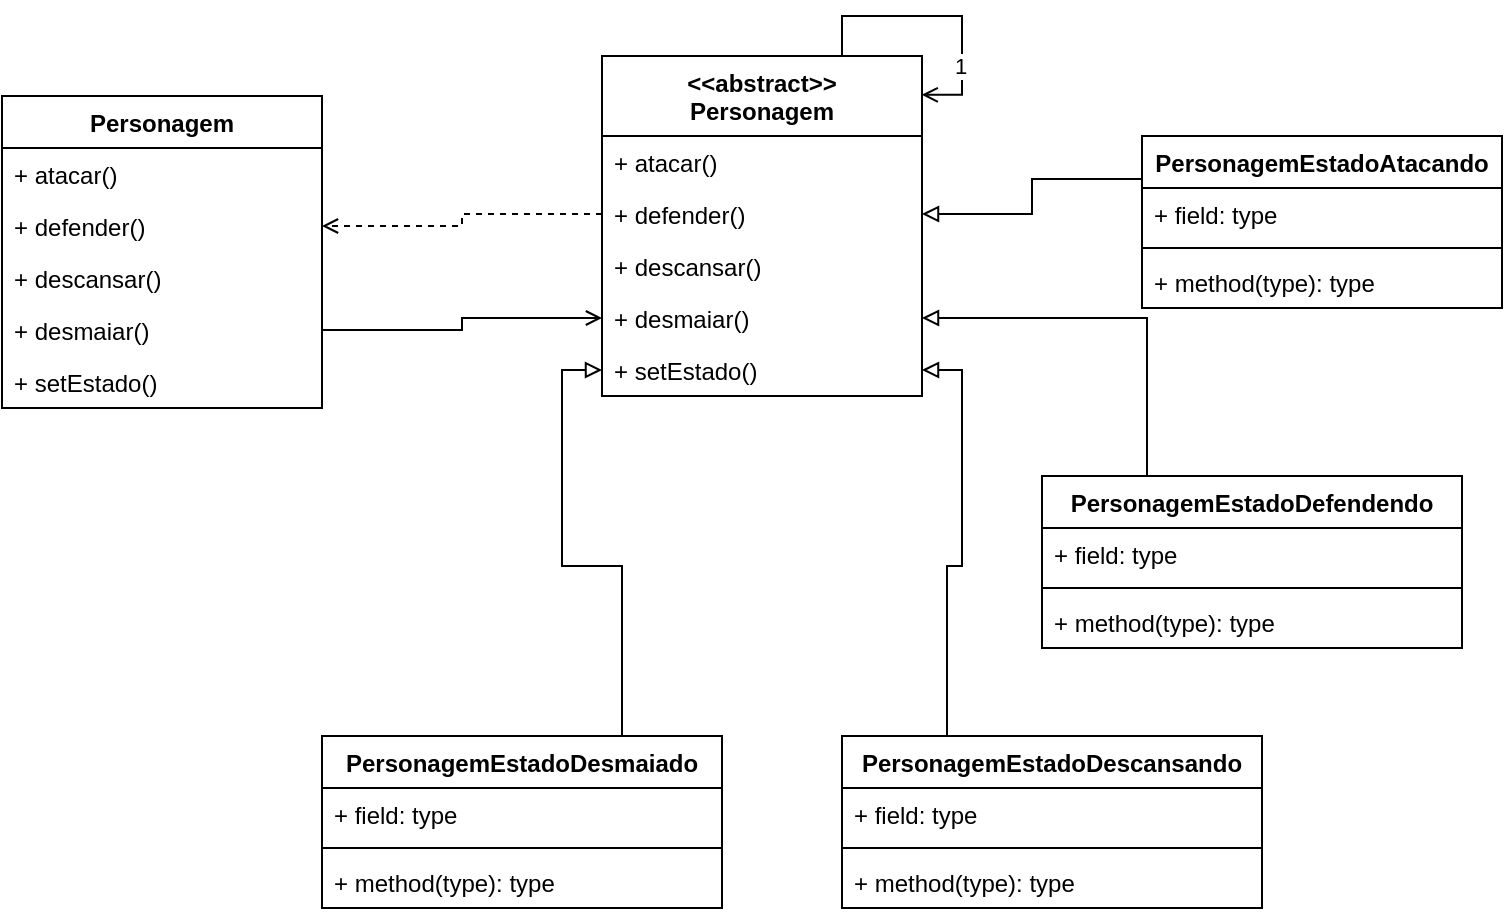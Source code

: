 <mxfile version="28.2.7">
  <diagram name="Página-1" id="BfLfcCVAmxBujVvqr6wL">
    <mxGraphModel dx="546" dy="953" grid="1" gridSize="10" guides="1" tooltips="1" connect="1" arrows="1" fold="1" page="1" pageScale="1" pageWidth="827" pageHeight="1169" math="0" shadow="0">
      <root>
        <mxCell id="0" />
        <mxCell id="1" parent="0" />
        <mxCell id="r1RoZokKgoA_PLiVhw59-5" value="Personagem" style="swimlane;fontStyle=1;align=center;verticalAlign=top;childLayout=stackLayout;horizontal=1;startSize=26;horizontalStack=0;resizeParent=1;resizeParentMax=0;resizeLast=0;collapsible=1;marginBottom=0;whiteSpace=wrap;html=1;" vertex="1" parent="1">
          <mxGeometry x="40" y="230" width="160" height="156" as="geometry" />
        </mxCell>
        <mxCell id="r1RoZokKgoA_PLiVhw59-6" value="+ atacar()" style="text;strokeColor=none;fillColor=none;align=left;verticalAlign=top;spacingLeft=4;spacingRight=4;overflow=hidden;rotatable=0;points=[[0,0.5],[1,0.5]];portConstraint=eastwest;whiteSpace=wrap;html=1;" vertex="1" parent="r1RoZokKgoA_PLiVhw59-5">
          <mxGeometry y="26" width="160" height="26" as="geometry" />
        </mxCell>
        <mxCell id="r1RoZokKgoA_PLiVhw59-8" value="+ defender()" style="text;strokeColor=none;fillColor=none;align=left;verticalAlign=top;spacingLeft=4;spacingRight=4;overflow=hidden;rotatable=0;points=[[0,0.5],[1,0.5]];portConstraint=eastwest;whiteSpace=wrap;html=1;" vertex="1" parent="r1RoZokKgoA_PLiVhw59-5">
          <mxGeometry y="52" width="160" height="26" as="geometry" />
        </mxCell>
        <mxCell id="r1RoZokKgoA_PLiVhw59-9" value="+ descansar()" style="text;strokeColor=none;fillColor=none;align=left;verticalAlign=top;spacingLeft=4;spacingRight=4;overflow=hidden;rotatable=0;points=[[0,0.5],[1,0.5]];portConstraint=eastwest;whiteSpace=wrap;html=1;" vertex="1" parent="r1RoZokKgoA_PLiVhw59-5">
          <mxGeometry y="78" width="160" height="26" as="geometry" />
        </mxCell>
        <mxCell id="r1RoZokKgoA_PLiVhw59-10" value="+ desmaiar()" style="text;strokeColor=none;fillColor=none;align=left;verticalAlign=top;spacingLeft=4;spacingRight=4;overflow=hidden;rotatable=0;points=[[0,0.5],[1,0.5]];portConstraint=eastwest;whiteSpace=wrap;html=1;" vertex="1" parent="r1RoZokKgoA_PLiVhw59-5">
          <mxGeometry y="104" width="160" height="26" as="geometry" />
        </mxCell>
        <mxCell id="r1RoZokKgoA_PLiVhw59-11" value="+ setEstado()" style="text;strokeColor=none;fillColor=none;align=left;verticalAlign=top;spacingLeft=4;spacingRight=4;overflow=hidden;rotatable=0;points=[[0,0.5],[1,0.5]];portConstraint=eastwest;whiteSpace=wrap;html=1;" vertex="1" parent="r1RoZokKgoA_PLiVhw59-5">
          <mxGeometry y="130" width="160" height="26" as="geometry" />
        </mxCell>
        <mxCell id="r1RoZokKgoA_PLiVhw59-39" style="edgeStyle=orthogonalEdgeStyle;rounded=0;orthogonalLoop=1;jettySize=auto;html=1;exitX=0.75;exitY=0;exitDx=0;exitDy=0;entryX=0.999;entryY=0.114;entryDx=0;entryDy=0;entryPerimeter=0;endArrow=open;endFill=0;" edge="1" parent="1" source="r1RoZokKgoA_PLiVhw59-12" target="r1RoZokKgoA_PLiVhw59-12">
          <mxGeometry relative="1" as="geometry">
            <mxPoint x="511.176" y="230" as="targetPoint" />
          </mxGeometry>
        </mxCell>
        <mxCell id="r1RoZokKgoA_PLiVhw59-40" value="1" style="edgeLabel;html=1;align=center;verticalAlign=middle;resizable=0;points=[];" vertex="1" connectable="0" parent="r1RoZokKgoA_PLiVhw59-39">
          <mxGeometry x="0.508" y="-1" relative="1" as="geometry">
            <mxPoint as="offset" />
          </mxGeometry>
        </mxCell>
        <mxCell id="r1RoZokKgoA_PLiVhw59-12" value="&lt;div&gt;&amp;lt;&amp;lt;abstract&amp;gt;&amp;gt;&lt;/div&gt;Personagem" style="swimlane;fontStyle=1;align=center;verticalAlign=top;childLayout=stackLayout;horizontal=1;startSize=40;horizontalStack=0;resizeParent=1;resizeParentMax=0;resizeLast=0;collapsible=1;marginBottom=0;whiteSpace=wrap;html=1;" vertex="1" parent="1">
          <mxGeometry x="340" y="210" width="160" height="170" as="geometry" />
        </mxCell>
        <mxCell id="r1RoZokKgoA_PLiVhw59-13" value="+ atacar()" style="text;strokeColor=none;fillColor=none;align=left;verticalAlign=top;spacingLeft=4;spacingRight=4;overflow=hidden;rotatable=0;points=[[0,0.5],[1,0.5]];portConstraint=eastwest;whiteSpace=wrap;html=1;" vertex="1" parent="r1RoZokKgoA_PLiVhw59-12">
          <mxGeometry y="40" width="160" height="26" as="geometry" />
        </mxCell>
        <mxCell id="r1RoZokKgoA_PLiVhw59-14" value="+ defender()" style="text;strokeColor=none;fillColor=none;align=left;verticalAlign=top;spacingLeft=4;spacingRight=4;overflow=hidden;rotatable=0;points=[[0,0.5],[1,0.5]];portConstraint=eastwest;whiteSpace=wrap;html=1;" vertex="1" parent="r1RoZokKgoA_PLiVhw59-12">
          <mxGeometry y="66" width="160" height="26" as="geometry" />
        </mxCell>
        <mxCell id="r1RoZokKgoA_PLiVhw59-15" value="+ descansar()" style="text;strokeColor=none;fillColor=none;align=left;verticalAlign=top;spacingLeft=4;spacingRight=4;overflow=hidden;rotatable=0;points=[[0,0.5],[1,0.5]];portConstraint=eastwest;whiteSpace=wrap;html=1;" vertex="1" parent="r1RoZokKgoA_PLiVhw59-12">
          <mxGeometry y="92" width="160" height="26" as="geometry" />
        </mxCell>
        <mxCell id="r1RoZokKgoA_PLiVhw59-16" value="+ desmaiar()" style="text;strokeColor=none;fillColor=none;align=left;verticalAlign=top;spacingLeft=4;spacingRight=4;overflow=hidden;rotatable=0;points=[[0,0.5],[1,0.5]];portConstraint=eastwest;whiteSpace=wrap;html=1;" vertex="1" parent="r1RoZokKgoA_PLiVhw59-12">
          <mxGeometry y="118" width="160" height="26" as="geometry" />
        </mxCell>
        <mxCell id="r1RoZokKgoA_PLiVhw59-17" value="+ setEstado()" style="text;strokeColor=none;fillColor=none;align=left;verticalAlign=top;spacingLeft=4;spacingRight=4;overflow=hidden;rotatable=0;points=[[0,0.5],[1,0.5]];portConstraint=eastwest;whiteSpace=wrap;html=1;" vertex="1" parent="r1RoZokKgoA_PLiVhw59-12">
          <mxGeometry y="144" width="160" height="26" as="geometry" />
        </mxCell>
        <mxCell id="r1RoZokKgoA_PLiVhw59-37" style="edgeStyle=orthogonalEdgeStyle;rounded=0;orthogonalLoop=1;jettySize=auto;html=1;exitX=0.75;exitY=0;exitDx=0;exitDy=0;endArrow=block;endFill=0;" edge="1" parent="1" source="r1RoZokKgoA_PLiVhw59-18" target="r1RoZokKgoA_PLiVhw59-17">
          <mxGeometry relative="1" as="geometry" />
        </mxCell>
        <mxCell id="r1RoZokKgoA_PLiVhw59-18" value="PersonagemEstadoDesmaiado" style="swimlane;fontStyle=1;align=center;verticalAlign=top;childLayout=stackLayout;horizontal=1;startSize=26;horizontalStack=0;resizeParent=1;resizeParentMax=0;resizeLast=0;collapsible=1;marginBottom=0;whiteSpace=wrap;html=1;" vertex="1" parent="1">
          <mxGeometry x="200" y="550" width="200" height="86" as="geometry" />
        </mxCell>
        <mxCell id="r1RoZokKgoA_PLiVhw59-19" value="+ field: type" style="text;strokeColor=none;fillColor=none;align=left;verticalAlign=top;spacingLeft=4;spacingRight=4;overflow=hidden;rotatable=0;points=[[0,0.5],[1,0.5]];portConstraint=eastwest;whiteSpace=wrap;html=1;" vertex="1" parent="r1RoZokKgoA_PLiVhw59-18">
          <mxGeometry y="26" width="200" height="26" as="geometry" />
        </mxCell>
        <mxCell id="r1RoZokKgoA_PLiVhw59-20" value="" style="line;strokeWidth=1;fillColor=none;align=left;verticalAlign=middle;spacingTop=-1;spacingLeft=3;spacingRight=3;rotatable=0;labelPosition=right;points=[];portConstraint=eastwest;strokeColor=inherit;" vertex="1" parent="r1RoZokKgoA_PLiVhw59-18">
          <mxGeometry y="52" width="200" height="8" as="geometry" />
        </mxCell>
        <mxCell id="r1RoZokKgoA_PLiVhw59-21" value="+ method(type): type" style="text;strokeColor=none;fillColor=none;align=left;verticalAlign=top;spacingLeft=4;spacingRight=4;overflow=hidden;rotatable=0;points=[[0,0.5],[1,0.5]];portConstraint=eastwest;whiteSpace=wrap;html=1;" vertex="1" parent="r1RoZokKgoA_PLiVhw59-18">
          <mxGeometry y="60" width="200" height="26" as="geometry" />
        </mxCell>
        <mxCell id="r1RoZokKgoA_PLiVhw59-36" style="edgeStyle=orthogonalEdgeStyle;rounded=0;orthogonalLoop=1;jettySize=auto;html=1;exitX=0.25;exitY=0;exitDx=0;exitDy=0;endArrow=block;endFill=0;" edge="1" parent="1" source="r1RoZokKgoA_PLiVhw59-22" target="r1RoZokKgoA_PLiVhw59-17">
          <mxGeometry relative="1" as="geometry" />
        </mxCell>
        <mxCell id="r1RoZokKgoA_PLiVhw59-22" value="PersonagemEstadoDescansando" style="swimlane;fontStyle=1;align=center;verticalAlign=top;childLayout=stackLayout;horizontal=1;startSize=26;horizontalStack=0;resizeParent=1;resizeParentMax=0;resizeLast=0;collapsible=1;marginBottom=0;whiteSpace=wrap;html=1;" vertex="1" parent="1">
          <mxGeometry x="460" y="550" width="210" height="86" as="geometry" />
        </mxCell>
        <mxCell id="r1RoZokKgoA_PLiVhw59-23" value="+ field: type" style="text;strokeColor=none;fillColor=none;align=left;verticalAlign=top;spacingLeft=4;spacingRight=4;overflow=hidden;rotatable=0;points=[[0,0.5],[1,0.5]];portConstraint=eastwest;whiteSpace=wrap;html=1;" vertex="1" parent="r1RoZokKgoA_PLiVhw59-22">
          <mxGeometry y="26" width="210" height="26" as="geometry" />
        </mxCell>
        <mxCell id="r1RoZokKgoA_PLiVhw59-24" value="" style="line;strokeWidth=1;fillColor=none;align=left;verticalAlign=middle;spacingTop=-1;spacingLeft=3;spacingRight=3;rotatable=0;labelPosition=right;points=[];portConstraint=eastwest;strokeColor=inherit;" vertex="1" parent="r1RoZokKgoA_PLiVhw59-22">
          <mxGeometry y="52" width="210" height="8" as="geometry" />
        </mxCell>
        <mxCell id="r1RoZokKgoA_PLiVhw59-25" value="+ method(type): type" style="text;strokeColor=none;fillColor=none;align=left;verticalAlign=top;spacingLeft=4;spacingRight=4;overflow=hidden;rotatable=0;points=[[0,0.5],[1,0.5]];portConstraint=eastwest;whiteSpace=wrap;html=1;" vertex="1" parent="r1RoZokKgoA_PLiVhw59-22">
          <mxGeometry y="60" width="210" height="26" as="geometry" />
        </mxCell>
        <mxCell id="r1RoZokKgoA_PLiVhw59-35" style="edgeStyle=orthogonalEdgeStyle;rounded=0;orthogonalLoop=1;jettySize=auto;html=1;exitX=0.25;exitY=0;exitDx=0;exitDy=0;entryX=1;entryY=0.5;entryDx=0;entryDy=0;endArrow=block;endFill=0;" edge="1" parent="1" source="r1RoZokKgoA_PLiVhw59-26" target="r1RoZokKgoA_PLiVhw59-16">
          <mxGeometry relative="1" as="geometry" />
        </mxCell>
        <mxCell id="r1RoZokKgoA_PLiVhw59-26" value="PersonagemEstadoDefendendo" style="swimlane;fontStyle=1;align=center;verticalAlign=top;childLayout=stackLayout;horizontal=1;startSize=26;horizontalStack=0;resizeParent=1;resizeParentMax=0;resizeLast=0;collapsible=1;marginBottom=0;whiteSpace=wrap;html=1;" vertex="1" parent="1">
          <mxGeometry x="560" y="420" width="210" height="86" as="geometry" />
        </mxCell>
        <mxCell id="r1RoZokKgoA_PLiVhw59-27" value="+ field: type" style="text;strokeColor=none;fillColor=none;align=left;verticalAlign=top;spacingLeft=4;spacingRight=4;overflow=hidden;rotatable=0;points=[[0,0.5],[1,0.5]];portConstraint=eastwest;whiteSpace=wrap;html=1;" vertex="1" parent="r1RoZokKgoA_PLiVhw59-26">
          <mxGeometry y="26" width="210" height="26" as="geometry" />
        </mxCell>
        <mxCell id="r1RoZokKgoA_PLiVhw59-28" value="" style="line;strokeWidth=1;fillColor=none;align=left;verticalAlign=middle;spacingTop=-1;spacingLeft=3;spacingRight=3;rotatable=0;labelPosition=right;points=[];portConstraint=eastwest;strokeColor=inherit;" vertex="1" parent="r1RoZokKgoA_PLiVhw59-26">
          <mxGeometry y="52" width="210" height="8" as="geometry" />
        </mxCell>
        <mxCell id="r1RoZokKgoA_PLiVhw59-29" value="+ method(type): type" style="text;strokeColor=none;fillColor=none;align=left;verticalAlign=top;spacingLeft=4;spacingRight=4;overflow=hidden;rotatable=0;points=[[0,0.5],[1,0.5]];portConstraint=eastwest;whiteSpace=wrap;html=1;" vertex="1" parent="r1RoZokKgoA_PLiVhw59-26">
          <mxGeometry y="60" width="210" height="26" as="geometry" />
        </mxCell>
        <mxCell id="r1RoZokKgoA_PLiVhw59-34" style="edgeStyle=orthogonalEdgeStyle;rounded=0;orthogonalLoop=1;jettySize=auto;html=1;exitX=0;exitY=0.25;exitDx=0;exitDy=0;entryX=1;entryY=0.5;entryDx=0;entryDy=0;endArrow=block;endFill=0;" edge="1" parent="1" source="r1RoZokKgoA_PLiVhw59-30" target="r1RoZokKgoA_PLiVhw59-14">
          <mxGeometry relative="1" as="geometry" />
        </mxCell>
        <mxCell id="r1RoZokKgoA_PLiVhw59-30" value="PersonagemEstadoAtacando" style="swimlane;fontStyle=1;align=center;verticalAlign=top;childLayout=stackLayout;horizontal=1;startSize=26;horizontalStack=0;resizeParent=1;resizeParentMax=0;resizeLast=0;collapsible=1;marginBottom=0;whiteSpace=wrap;html=1;" vertex="1" parent="1">
          <mxGeometry x="610" y="250" width="180" height="86" as="geometry" />
        </mxCell>
        <mxCell id="r1RoZokKgoA_PLiVhw59-31" value="+ field: type" style="text;strokeColor=none;fillColor=none;align=left;verticalAlign=top;spacingLeft=4;spacingRight=4;overflow=hidden;rotatable=0;points=[[0,0.5],[1,0.5]];portConstraint=eastwest;whiteSpace=wrap;html=1;" vertex="1" parent="r1RoZokKgoA_PLiVhw59-30">
          <mxGeometry y="26" width="180" height="26" as="geometry" />
        </mxCell>
        <mxCell id="r1RoZokKgoA_PLiVhw59-32" value="" style="line;strokeWidth=1;fillColor=none;align=left;verticalAlign=middle;spacingTop=-1;spacingLeft=3;spacingRight=3;rotatable=0;labelPosition=right;points=[];portConstraint=eastwest;strokeColor=inherit;" vertex="1" parent="r1RoZokKgoA_PLiVhw59-30">
          <mxGeometry y="52" width="180" height="8" as="geometry" />
        </mxCell>
        <mxCell id="r1RoZokKgoA_PLiVhw59-33" value="+ method(type): type" style="text;strokeColor=none;fillColor=none;align=left;verticalAlign=top;spacingLeft=4;spacingRight=4;overflow=hidden;rotatable=0;points=[[0,0.5],[1,0.5]];portConstraint=eastwest;whiteSpace=wrap;html=1;" vertex="1" parent="r1RoZokKgoA_PLiVhw59-30">
          <mxGeometry y="60" width="180" height="26" as="geometry" />
        </mxCell>
        <mxCell id="r1RoZokKgoA_PLiVhw59-41" style="edgeStyle=orthogonalEdgeStyle;rounded=0;orthogonalLoop=1;jettySize=auto;html=1;exitX=0;exitY=0.5;exitDx=0;exitDy=0;entryX=1;entryY=0.5;entryDx=0;entryDy=0;dashed=1;endArrow=open;endFill=0;" edge="1" parent="1" source="r1RoZokKgoA_PLiVhw59-14" target="r1RoZokKgoA_PLiVhw59-8">
          <mxGeometry relative="1" as="geometry" />
        </mxCell>
        <mxCell id="r1RoZokKgoA_PLiVhw59-43" style="edgeStyle=orthogonalEdgeStyle;rounded=0;orthogonalLoop=1;jettySize=auto;html=1;exitX=1;exitY=0.5;exitDx=0;exitDy=0;endArrow=open;endFill=0;" edge="1" parent="1" source="r1RoZokKgoA_PLiVhw59-10" target="r1RoZokKgoA_PLiVhw59-16">
          <mxGeometry relative="1" as="geometry" />
        </mxCell>
      </root>
    </mxGraphModel>
  </diagram>
</mxfile>
